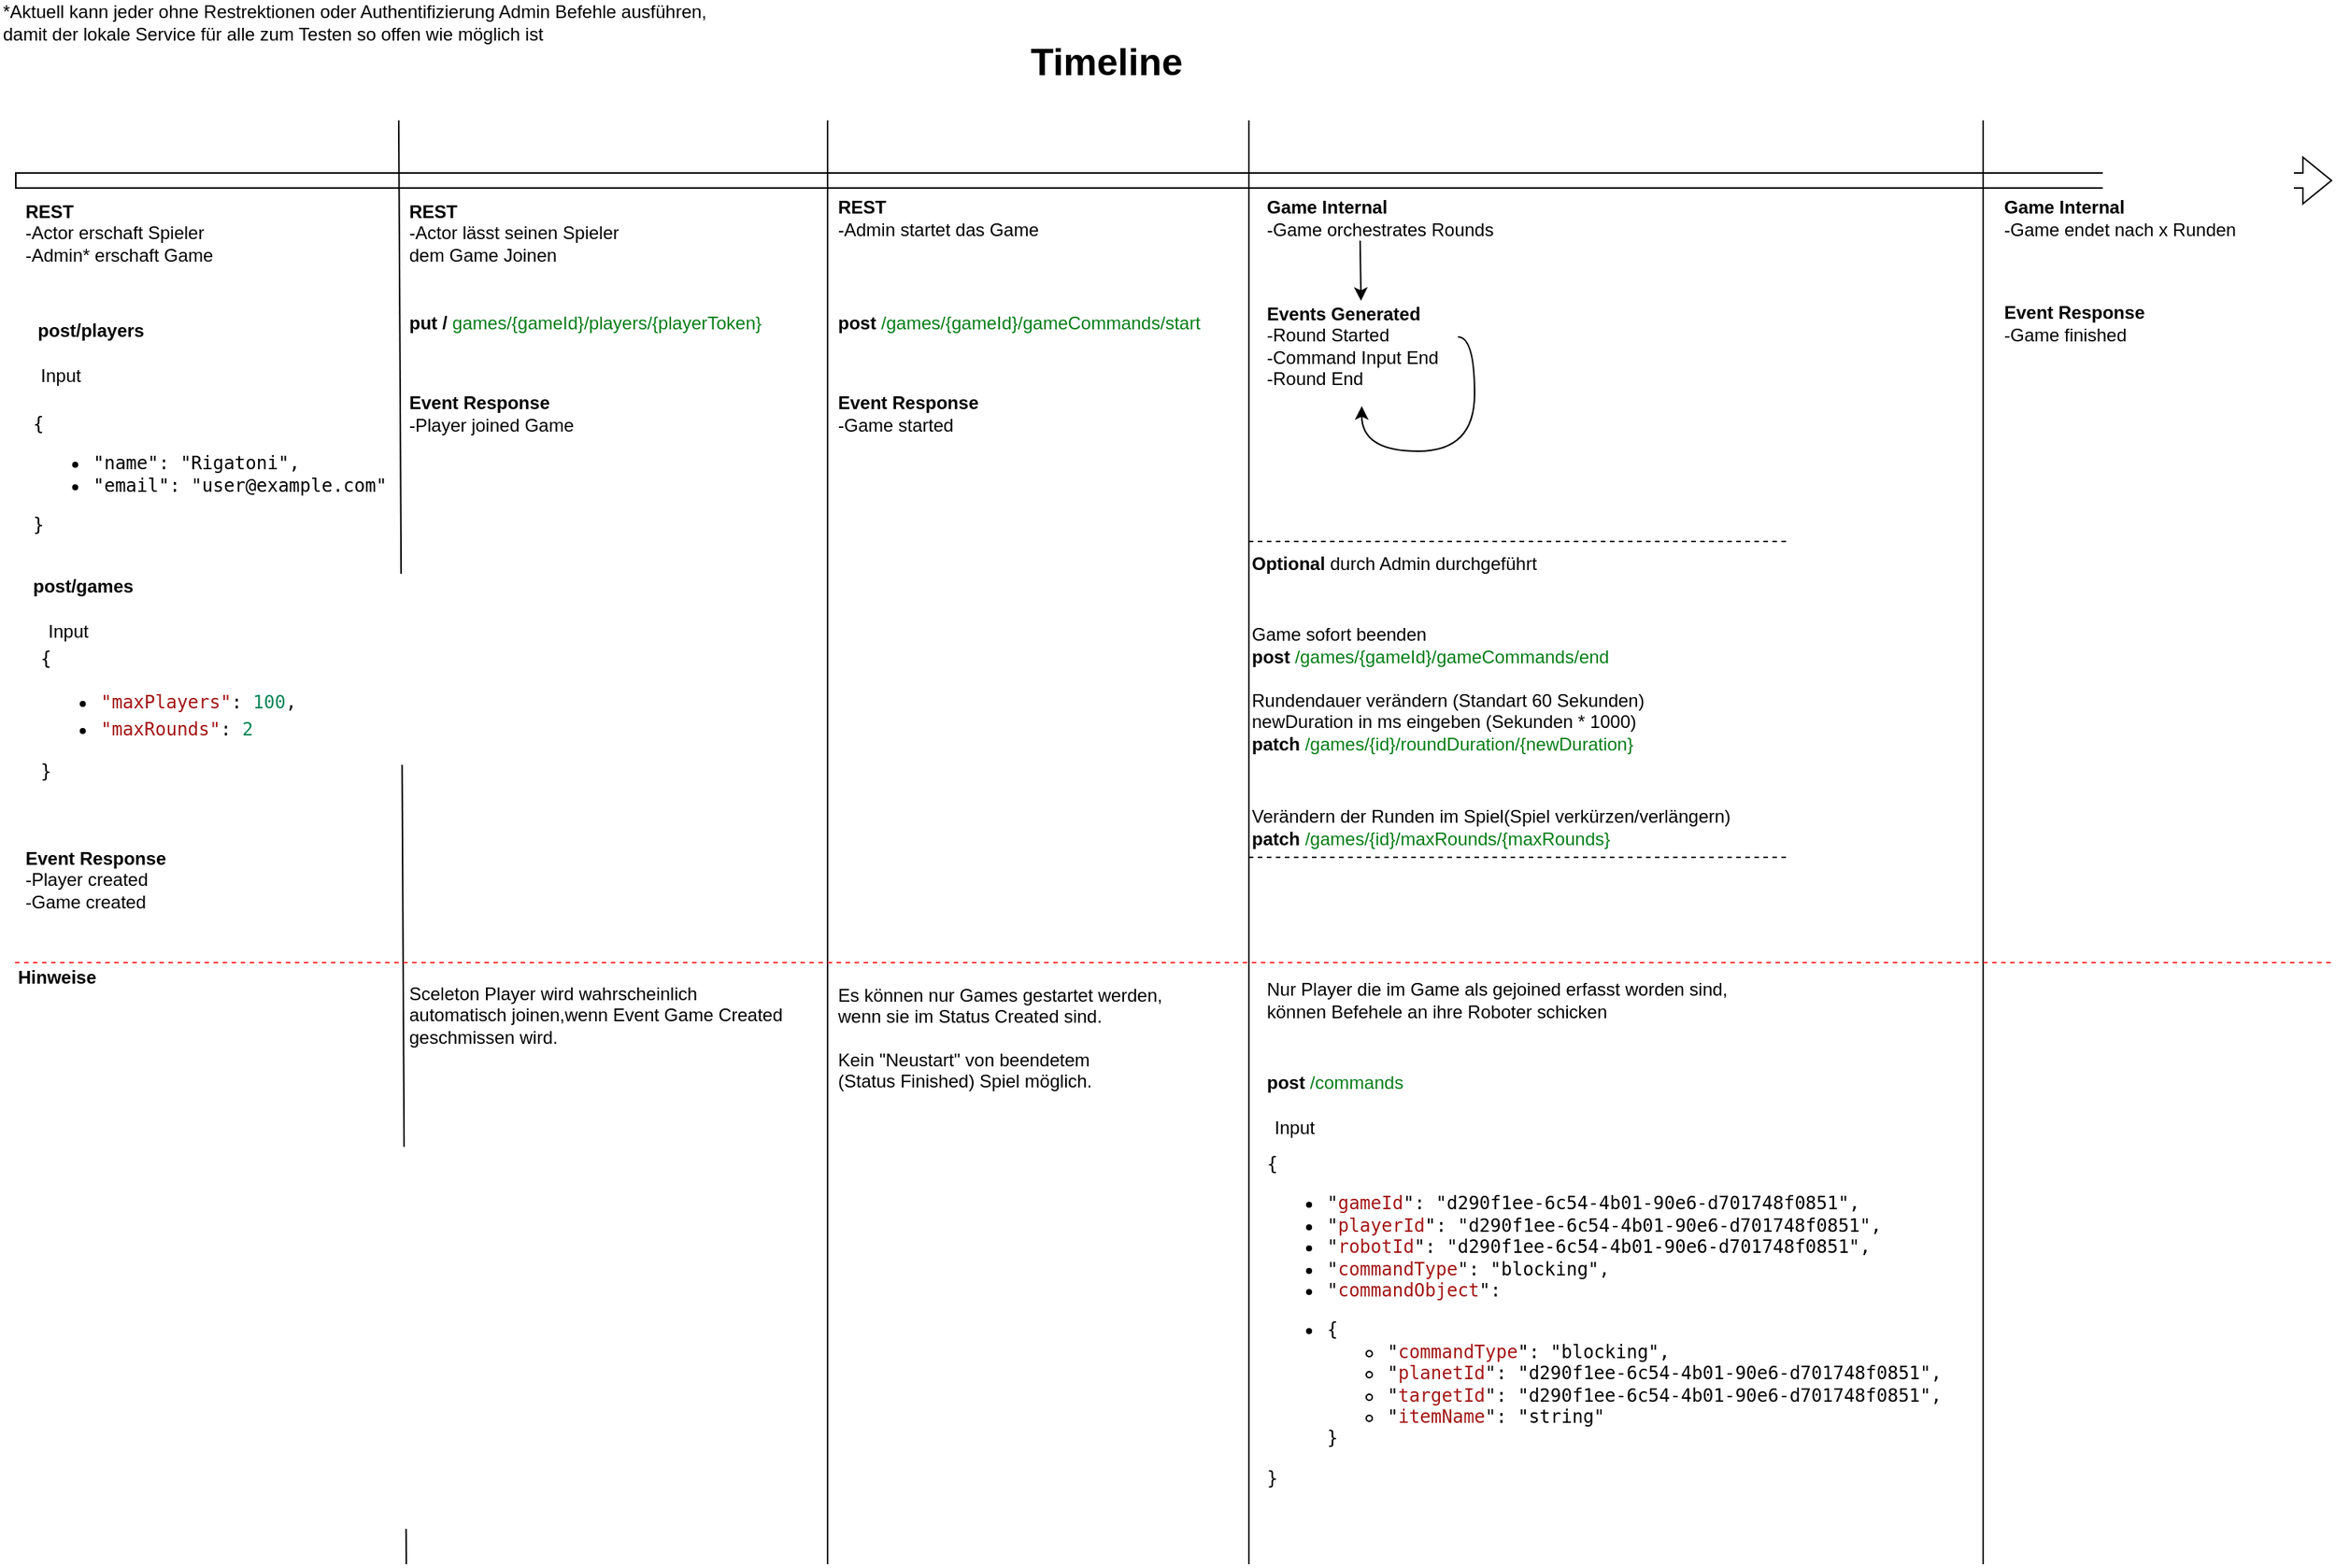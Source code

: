 <mxfile version="16.1.2" type="google"><diagram id="4p11A_8rUTUxv9B3IXWB" name="Page-1"><mxGraphModel dx="3729" dy="1298" grid="1" gridSize="10" guides="1" tooltips="1" connect="1" arrows="1" fold="1" page="1" pageScale="1" pageWidth="1169" pageHeight="827" math="0" shadow="0"><root><mxCell id="0"/><mxCell id="1" parent="0"/><mxCell id="LeHC_U94CEITE90vSOkf-2" value="" style="shape=flexArrow;endArrow=classic;html=1;rounded=0;" edge="1" parent="1"><mxGeometry width="50" height="50" relative="1" as="geometry"><mxPoint x="-140" y="120" as="sourcePoint"/><mxPoint x="1400" y="120" as="targetPoint"/></mxGeometry></mxCell><mxCell id="LeHC_U94CEITE90vSOkf-3" value="Timeline" style="text;html=1;align=center;verticalAlign=middle;resizable=0;points=[];autosize=1;strokeColor=none;fillColor=none;fontSize=25;fontStyle=1" vertex="1" parent="1"><mxGeometry x="525" y="20" width="120" height="40" as="geometry"/></mxCell><mxCell id="LeHC_U94CEITE90vSOkf-4" value="" style="endArrow=none;html=1;rounded=0;" edge="1" parent="1"><mxGeometry width="50" height="50" relative="1" as="geometry"><mxPoint x="120" y="1040" as="sourcePoint"/><mxPoint x="115" y="80" as="targetPoint"/></mxGeometry></mxCell><mxCell id="LeHC_U94CEITE90vSOkf-6" value="&lt;div align=&quot;left&quot;&gt;&lt;b&gt;REST&lt;br&gt;&lt;/b&gt;&lt;/div&gt;&lt;div align=&quot;left&quot;&gt;-Actor erschaft Spieler&lt;/div&gt;&lt;div align=&quot;left&quot;&gt;-Admin* erschaft Game&lt;br&gt;&lt;/div&gt;" style="text;html=1;align=left;verticalAlign=middle;resizable=0;points=[];autosize=1;strokeColor=none;fillColor=none;" vertex="1" parent="1"><mxGeometry x="-135" y="130" width="140" height="50" as="geometry"/></mxCell><mxCell id="LeHC_U94CEITE90vSOkf-7" value="&lt;div align=&quot;left&quot;&gt;*Aktuell kann jeder ohne Restrektionen oder Authentifizierung Admin Befehle ausführen,&lt;/div&gt;&lt;div align=&quot;left&quot;&gt; damit der lokale Service für alle zum Testen so offen wie möglich ist &lt;br&gt;&lt;/div&gt;" style="text;html=1;align=left;verticalAlign=middle;resizable=0;points=[];autosize=1;strokeColor=none;fillColor=none;" vertex="1" parent="1"><mxGeometry x="-150" width="510" height="30" as="geometry"/></mxCell><mxCell id="LeHC_U94CEITE90vSOkf-8" value="" style="endArrow=none;html=1;rounded=0;" edge="1" parent="1"><mxGeometry width="50" height="50" relative="1" as="geometry"><mxPoint x="400" y="1040" as="sourcePoint"/><mxPoint x="400" y="80" as="targetPoint"/></mxGeometry></mxCell><mxCell id="LeHC_U94CEITE90vSOkf-10" value="&lt;div align=&quot;left&quot;&gt;&lt;b&gt;REST&lt;/b&gt;&lt;/div&gt;&lt;div align=&quot;left&quot;&gt;-Actor lässt seinen Spieler&lt;/div&gt;&lt;div align=&quot;left&quot;&gt; dem Game Joinen &lt;br&gt;&lt;/div&gt;" style="text;html=1;align=left;verticalAlign=middle;resizable=0;points=[];autosize=1;strokeColor=none;fillColor=none;" vertex="1" parent="1"><mxGeometry x="120" y="130" width="160" height="50" as="geometry"/></mxCell><mxCell id="LeHC_U94CEITE90vSOkf-11" value="&lt;div align=&quot;left&quot;&gt;&lt;b&gt;Event Response&lt;br&gt;&lt;/b&gt;&lt;/div&gt;&lt;div align=&quot;left&quot;&gt;-Player joined Game&lt;br&gt;&lt;/div&gt;" style="text;html=1;align=left;verticalAlign=middle;resizable=0;points=[];autosize=1;strokeColor=none;fillColor=none;" vertex="1" parent="1"><mxGeometry x="120" y="260" width="130" height="30" as="geometry"/></mxCell><mxCell id="LeHC_U94CEITE90vSOkf-13" value="&lt;div align=&quot;left&quot;&gt;&lt;b&gt;Event Response&lt;br&gt;&lt;/b&gt;&lt;/div&gt;&lt;div align=&quot;left&quot;&gt;-Player created&lt;/div&gt;&lt;div align=&quot;left&quot;&gt;-Game created&lt;br&gt;&lt;/div&gt;" style="text;html=1;align=left;verticalAlign=middle;resizable=0;points=[];autosize=1;strokeColor=none;fillColor=none;" vertex="1" parent="1"><mxGeometry x="-135" y="560" width="120" height="50" as="geometry"/></mxCell><mxCell id="LeHC_U94CEITE90vSOkf-14" value="" style="endArrow=none;html=1;rounded=0;" edge="1" parent="1"><mxGeometry width="50" height="50" relative="1" as="geometry"><mxPoint x="680" y="1040" as="sourcePoint"/><mxPoint x="680" y="80" as="targetPoint"/></mxGeometry></mxCell><mxCell id="LeHC_U94CEITE90vSOkf-15" value="&lt;div&gt;&lt;b&gt;REST&lt;/b&gt;&lt;/div&gt;&lt;div align=&quot;left&quot;&gt;-Admin startet das Game&lt;br&gt;&lt;/div&gt;" style="text;html=1;align=left;verticalAlign=middle;resizable=0;points=[];autosize=1;strokeColor=none;fillColor=none;" vertex="1" parent="1"><mxGeometry x="405" y="130" width="150" height="30" as="geometry"/></mxCell><mxCell id="LeHC_U94CEITE90vSOkf-16" value="&lt;div align=&quot;left&quot;&gt;&lt;b&gt;Event Response&lt;br&gt;&lt;/b&gt;&lt;/div&gt;&lt;div align=&quot;left&quot;&gt;-Game started&lt;br&gt;&lt;/div&gt;" style="text;html=1;align=left;verticalAlign=middle;resizable=0;points=[];autosize=1;strokeColor=none;fillColor=none;" vertex="1" parent="1"><mxGeometry x="405" y="260" width="120" height="30" as="geometry"/></mxCell><mxCell id="LeHC_U94CEITE90vSOkf-17" value="" style="endArrow=none;html=1;rounded=0;" edge="1" parent="1"><mxGeometry width="50" height="50" relative="1" as="geometry"><mxPoint x="1168" y="1040" as="sourcePoint"/><mxPoint x="1168" y="80" as="targetPoint"/></mxGeometry></mxCell><mxCell id="LeHC_U94CEITE90vSOkf-19" value="&lt;div align=&quot;left&quot;&gt;&lt;b&gt;Game Internal&lt;/b&gt;&lt;/div&gt;&lt;div align=&quot;left&quot;&gt;-Game orchestrates Rounds&lt;br&gt;&lt;/div&gt;" style="text;html=1;align=left;verticalAlign=middle;resizable=0;points=[];autosize=1;strokeColor=none;fillColor=none;" vertex="1" parent="1"><mxGeometry x="690" y="130" width="170" height="30" as="geometry"/></mxCell><mxCell id="LeHC_U94CEITE90vSOkf-20" value="&lt;div align=&quot;left&quot;&gt;&lt;b&gt;Events Generated&lt;br&gt;&lt;/b&gt;&lt;/div&gt;&lt;div align=&quot;left&quot;&gt;-Round Started&lt;/div&gt;&lt;div align=&quot;left&quot;&gt;-Command Input End&lt;/div&gt;&lt;div align=&quot;left&quot;&gt;-Round End&lt;br&gt;&lt;/div&gt;" style="text;html=1;align=left;verticalAlign=middle;resizable=0;points=[];autosize=1;strokeColor=none;fillColor=none;" vertex="1" parent="1"><mxGeometry x="690" y="200" width="130" height="60" as="geometry"/></mxCell><mxCell id="LeHC_U94CEITE90vSOkf-21" value="" style="endArrow=classic;html=1;rounded=0;exitX=0.376;exitY=1;exitDx=0;exitDy=0;exitPerimeter=0;" edge="1" parent="1" source="LeHC_U94CEITE90vSOkf-19" target="LeHC_U94CEITE90vSOkf-20"><mxGeometry width="50" height="50" relative="1" as="geometry"><mxPoint x="480" y="460" as="sourcePoint"/><mxPoint x="530" y="410" as="targetPoint"/></mxGeometry></mxCell><mxCell id="LeHC_U94CEITE90vSOkf-22" value="" style="endArrow=classic;html=1;rounded=0;exitX=0.992;exitY=0.4;exitDx=0;exitDy=0;exitPerimeter=0;edgeStyle=orthogonalEdgeStyle;curved=1;" edge="1" parent="1" source="LeHC_U94CEITE90vSOkf-20"><mxGeometry width="50" height="50" relative="1" as="geometry"><mxPoint x="910" y="430" as="sourcePoint"/><mxPoint x="755" y="270" as="targetPoint"/><Array as="points"><mxPoint x="830" y="224"/><mxPoint x="830" y="300"/><mxPoint x="755" y="300"/></Array></mxGeometry></mxCell><mxCell id="LeHC_U94CEITE90vSOkf-23" value="&lt;div align=&quot;left&quot;&gt;&lt;b&gt;Game Internal&lt;/b&gt;&lt;/div&gt;&lt;div align=&quot;left&quot;&gt;-Game endet nach x Runden&lt;br&gt;&lt;/div&gt;" style="text;html=1;align=left;verticalAlign=middle;resizable=0;points=[];autosize=1;strokeColor=none;fillColor=none;" vertex="1" parent="1"><mxGeometry x="1180" y="130" width="180" height="30" as="geometry"/></mxCell><mxCell id="LeHC_U94CEITE90vSOkf-24" value="&lt;div align=&quot;left&quot;&gt;&lt;b&gt;Event Response&lt;br&gt;&lt;/b&gt;&lt;/div&gt;&lt;div align=&quot;left&quot;&gt;-Game finished&lt;br&gt;&lt;/div&gt;" style="text;html=1;align=left;verticalAlign=middle;resizable=0;points=[];autosize=1;strokeColor=none;fillColor=none;" vertex="1" parent="1"><mxGeometry x="1180" y="200" width="120" height="30" as="geometry"/></mxCell><mxCell id="LeHC_U94CEITE90vSOkf-26" value="post/players" style="text;html=1;align=center;verticalAlign=middle;resizable=0;points=[];autosize=1;strokeColor=none;fillColor=none;fontStyle=1" vertex="1" parent="1"><mxGeometry x="-135" y="210" width="90" height="20" as="geometry"/></mxCell><mxCell id="LeHC_U94CEITE90vSOkf-27" value="Input" style="text;html=1;align=center;verticalAlign=middle;resizable=0;points=[];autosize=1;strokeColor=none;fillColor=none;" vertex="1" parent="1"><mxGeometry x="-130" y="240" width="40" height="20" as="geometry"/></mxCell><mxCell id="LeHC_U94CEITE90vSOkf-28" value="&lt;div align=&quot;left&quot;&gt;&lt;code&gt;{&lt;br&gt;&lt;ul class=&quot;obj collapsible&quot;&gt;&lt;li&gt;&lt;div class=&quot;hoverable &quot;&gt;&lt;span class=&quot;property token string&quot;&gt;&quot;name&quot;&lt;/span&gt;: &lt;span class=&quot;token string&quot;&gt;&quot;Rigatoni&quot;&lt;/span&gt;&lt;span class=&quot;token punctuation&quot;&gt;,&lt;/span&gt;&lt;/div&gt;&lt;/li&gt;&lt;li&gt;&lt;div class=&quot;hoverable &quot;&gt;&lt;span class=&quot;property token string&quot;&gt;&quot;email&quot;&lt;/span&gt;: &lt;span class=&quot;token string&quot;&gt;&quot;user@example.com&quot;&lt;/span&gt;&lt;/div&gt;&lt;/li&gt;&lt;/ul&gt;&lt;span class=&quot;token punctuation&quot;&gt;}&lt;/span&gt;&lt;/code&gt;&lt;/div&gt;" style="text;html=1;align=left;verticalAlign=middle;resizable=0;points=[];autosize=1;strokeColor=none;fillColor=none;" vertex="1" parent="1"><mxGeometry x="-130" y="270" width="250" height="90" as="geometry"/></mxCell><mxCell id="LeHC_U94CEITE90vSOkf-30" value="&lt;div align=&quot;left&quot;&gt;post/games&lt;/div&gt;" style="text;html=1;align=left;verticalAlign=middle;resizable=0;points=[];autosize=1;strokeColor=none;fillColor=none;fontStyle=1" vertex="1" parent="1"><mxGeometry x="-130" y="380" width="90" height="20" as="geometry"/></mxCell><mxCell id="LeHC_U94CEITE90vSOkf-31" value="Input" style="text;html=1;align=center;verticalAlign=middle;resizable=0;points=[];autosize=1;strokeColor=none;fillColor=none;" vertex="1" parent="1"><mxGeometry x="-125" y="410" width="40" height="20" as="geometry"/></mxCell><mxCell id="LeHC_U94CEITE90vSOkf-32" value="&lt;div align=&quot;left&quot;&gt;&lt;span style=&quot;background-color: transparent&quot;&gt;&lt;code&gt;{&lt;br&gt;&lt;ul class=&quot;obj collapsible&quot;&gt;&lt;li&gt;&lt;div style=&quot;color: rgb(0 , 0 , 0) ; font-weight: normal ; font-size: 12px ; line-height: 18px&quot;&gt;&lt;div&gt;&lt;span style=&quot;color: #000000&quot;&gt;&lt;/span&gt;&lt;span style=&quot;color: #a31515&quot;&gt;&quot;maxPlayers&quot;&lt;/span&gt;&lt;span style=&quot;color: #000000&quot;&gt;:&amp;nbsp;&lt;/span&gt;&lt;span style=&quot;color: #098658&quot;&gt;100&lt;/span&gt;&lt;span style=&quot;color: #000000&quot;&gt;,&lt;/span&gt;&lt;/div&gt;&lt;/div&gt;&lt;/li&gt;&lt;li&gt;&lt;div style=&quot;color: rgb(0 , 0 , 0) ; font-weight: normal ; font-size: 12px ; line-height: 18px&quot;&gt;&lt;div&gt;&lt;span style=&quot;color: #a31515&quot;&gt;&quot;maxRounds&quot;&lt;/span&gt;&lt;span style=&quot;color: #000000&quot;&gt;:&amp;nbsp;&lt;/span&gt;&lt;span style=&quot;color: #098658&quot;&gt;2&lt;/span&gt;&lt;/div&gt;&lt;/div&gt;&lt;/li&gt;&lt;/ul&gt;&lt;span class=&quot;token punctuation&quot;&gt;}&lt;/span&gt;&lt;/code&gt;&lt;/span&gt;&lt;/div&gt;" style="text;html=1;align=left;verticalAlign=middle;resizable=0;points=[];autosize=1;strokeColor=none;fillColor=none;" vertex="1" parent="1"><mxGeometry x="-125" y="425" width="180" height="100" as="geometry"/></mxCell><mxCell id="LeHC_U94CEITE90vSOkf-33" value="&lt;b&gt;put / &lt;/b&gt;&lt;span style=&quot;color: #067d17&quot;&gt;games/{gameId}/players/{playerToken}&lt;/span&gt;" style="text;html=1;align=left;verticalAlign=middle;resizable=0;points=[];autosize=1;strokeColor=none;fillColor=none;" vertex="1" parent="1"><mxGeometry x="120" y="205" width="260" height="20" as="geometry"/></mxCell><mxCell id="LeHC_U94CEITE90vSOkf-34" value="&lt;b&gt;post &lt;/b&gt;&lt;span style=&quot;color: #067d17&quot;&gt;/games/{gameId}/gameCommands/start&lt;/span&gt;" style="text;html=1;align=left;verticalAlign=middle;resizable=0;points=[];autosize=1;strokeColor=none;fillColor=none;" vertex="1" parent="1"><mxGeometry x="405" y="205" width="270" height="20" as="geometry"/></mxCell><mxCell id="LeHC_U94CEITE90vSOkf-35" value="" style="endArrow=none;dashed=1;html=1;rounded=0;curved=1;" edge="1" parent="1"><mxGeometry width="50" height="50" relative="1" as="geometry"><mxPoint x="680" y="360" as="sourcePoint"/><mxPoint x="1040" y="360" as="targetPoint"/></mxGeometry></mxCell><mxCell id="LeHC_U94CEITE90vSOkf-36" value="" style="endArrow=none;dashed=1;html=1;rounded=0;curved=1;" edge="1" parent="1"><mxGeometry width="50" height="50" relative="1" as="geometry"><mxPoint x="680" y="570" as="sourcePoint"/><mxPoint x="1040" y="570" as="targetPoint"/></mxGeometry></mxCell><mxCell id="LeHC_U94CEITE90vSOkf-37" value="&lt;div&gt;&lt;b&gt;Optional&lt;/b&gt; durch Admin durchgeführt&lt;br&gt;&lt;/div&gt;" style="text;html=1;align=left;verticalAlign=middle;resizable=0;points=[];autosize=1;strokeColor=none;fillColor=none;fontStyle=0" vertex="1" parent="1"><mxGeometry x="680" y="365" width="220" height="20" as="geometry"/></mxCell><mxCell id="LeHC_U94CEITE90vSOkf-38" value="&lt;div&gt;Verändern der Runden im Spiel(Spiel verkürzen/verlängern)&lt;b&gt;&lt;br&gt;&lt;/b&gt;&lt;/div&gt;&lt;div&gt;&lt;b&gt;patch &lt;/b&gt;&lt;span style=&quot;color: #067d17&quot;&gt;/games/{id}/maxRounds/{maxRounds}&lt;/span&gt;&lt;span style=&quot;color: #067d17&quot;&gt;&lt;/span&gt;&lt;/div&gt;" style="text;html=1;align=left;verticalAlign=middle;resizable=0;points=[];autosize=1;strokeColor=none;fillColor=none;" vertex="1" parent="1"><mxGeometry x="680" y="535" width="350" height="30" as="geometry"/></mxCell><mxCell id="LeHC_U94CEITE90vSOkf-39" value="&lt;div&gt;Rundendauer verändern (Standart 60 Sekunden)&lt;/div&gt;&lt;div&gt;newDuration in ms eingeben (Sekunden * 1000)&lt;br&gt;&lt;/div&gt;&lt;div&gt;&lt;b&gt;patch &lt;/b&gt;&lt;span style=&quot;color: #067d17&quot;&gt;/games/{id}/roundDuration/{newDuration}&lt;/span&gt;&lt;/div&gt;" style="text;html=1;align=left;verticalAlign=middle;resizable=0;points=[];autosize=1;strokeColor=none;fillColor=none;" vertex="1" parent="1"><mxGeometry x="680" y="455" width="290" height="50" as="geometry"/></mxCell><mxCell id="LeHC_U94CEITE90vSOkf-40" value="&lt;div&gt;Game sofort beenden&lt;b&gt;&lt;br&gt;&lt;/b&gt;&lt;/div&gt;&lt;div&gt;&lt;b&gt;post &lt;/b&gt;&lt;span style=&quot;color: #067d17&quot;&gt;/games/{gameId}/gameCommands/end&lt;/span&gt;&lt;/div&gt;" style="text;html=1;align=left;verticalAlign=middle;resizable=0;points=[];autosize=1;strokeColor=none;fillColor=none;" vertex="1" parent="1"><mxGeometry x="680" y="413.5" width="260" height="30" as="geometry"/></mxCell><mxCell id="LeHC_U94CEITE90vSOkf-41" value="" style="endArrow=none;dashed=1;html=1;rounded=0;curved=1;fontColor=#FF3333;strokeColor=#FF3333;" edge="1" parent="1"><mxGeometry width="50" height="50" relative="1" as="geometry"><mxPoint x="-140" y="640" as="sourcePoint"/><mxPoint x="1400" y="640" as="targetPoint"/></mxGeometry></mxCell><mxCell id="LeHC_U94CEITE90vSOkf-42" value="&lt;div align=&quot;left&quot;&gt;&lt;b&gt;Hinweise&lt;/b&gt;&lt;/div&gt;" style="text;html=1;align=left;verticalAlign=middle;resizable=0;points=[];autosize=1;strokeColor=none;fillColor=none;fontColor=#000000;" vertex="1" parent="1"><mxGeometry x="-140" y="640" width="70" height="20" as="geometry"/></mxCell><mxCell id="LeHC_U94CEITE90vSOkf-43" value="&lt;div align=&quot;left&quot;&gt;Es können nur Games gestartet werden,&lt;/div&gt;&lt;div align=&quot;left&quot;&gt; wenn sie im Status Created sind.&lt;/div&gt;&lt;div align=&quot;left&quot;&gt;&lt;br&gt;&lt;/div&gt;&lt;div align=&quot;left&quot;&gt;Kein &quot;Neustart&quot; von beendetem&lt;/div&gt;&lt;div align=&quot;left&quot;&gt; (Status Finished) Spiel möglich.&lt;br&gt;&lt;/div&gt;" style="text;html=1;align=left;verticalAlign=middle;resizable=0;points=[];autosize=1;strokeColor=none;fillColor=none;fontColor=#000000;" vertex="1" parent="1"><mxGeometry x="405" y="650" width="240" height="80" as="geometry"/></mxCell><mxCell id="LeHC_U94CEITE90vSOkf-44" value="&lt;div align=&quot;left&quot;&gt;Sceleton Player wird wahrscheinlich&lt;/div&gt;&lt;div align=&quot;left&quot;&gt; automatisch joinen,wenn Event Game Created&lt;/div&gt;&lt;div align=&quot;left&quot;&gt; geschmissen wird.&lt;br&gt;&lt;/div&gt;" style="text;html=1;align=left;verticalAlign=middle;resizable=0;points=[];autosize=1;strokeColor=none;fillColor=none;fontColor=#000000;" vertex="1" parent="1"><mxGeometry x="120" y="650" width="280" height="50" as="geometry"/></mxCell><mxCell id="LeHC_U94CEITE90vSOkf-45" value="&lt;div&gt;Nur Player die im Game als gejoined erfasst worden sind,&lt;/div&gt;&lt;div&gt; können Befehele an ihre Roboter schicken&lt;/div&gt;" style="text;html=1;align=left;verticalAlign=middle;resizable=0;points=[];autosize=1;strokeColor=none;fillColor=none;fontColor=#000000;" vertex="1" parent="1"><mxGeometry x="690" y="650" width="330" height="30" as="geometry"/></mxCell><mxCell id="LeHC_U94CEITE90vSOkf-46" value="&lt;b&gt;post &lt;/b&gt;&lt;span style=&quot;color: #067d17&quot;&gt;/commands&lt;/span&gt;" style="text;html=1;align=left;verticalAlign=middle;resizable=0;points=[];autosize=1;strokeColor=none;fillColor=none;" vertex="1" parent="1"><mxGeometry x="690" y="710" width="110" height="20" as="geometry"/></mxCell><mxCell id="LeHC_U94CEITE90vSOkf-47" value="Input" style="text;html=1;align=center;verticalAlign=middle;resizable=0;points=[];autosize=1;strokeColor=none;fillColor=none;" vertex="1" parent="1"><mxGeometry x="690" y="740" width="40" height="20" as="geometry"/></mxCell><mxCell id="LeHC_U94CEITE90vSOkf-51" value="&lt;code&gt;&lt;span class=&quot;token punctuation&quot;&gt;{&lt;/span&gt;&lt;ul class=&quot;obj collapsible&quot;&gt;&lt;li&gt;&lt;div class=&quot;hoverable &quot;&gt;&lt;span class=&quot;property token string&quot;&gt;&quot;&lt;font color=&quot;#A31515&quot;&gt;gameId&lt;/font&gt;&quot;&lt;/span&gt;: &lt;span class=&quot;token string&quot;&gt;&quot;d290f1ee-6c54-4b01-90e6-d701748f0851&quot;&lt;/span&gt;&lt;span class=&quot;token punctuation&quot;&gt;,&lt;/span&gt;&lt;/div&gt;&lt;/li&gt;&lt;li&gt;&lt;div class=&quot;hoverable &quot;&gt;&lt;span class=&quot;property token string&quot;&gt;&quot;&lt;font color=&quot;#A31515&quot;&gt;playerId&lt;/font&gt;&quot;&lt;/span&gt;: &lt;span class=&quot;token string&quot;&gt;&quot;d290f1ee-6c54-4b01-90e6-d701748f0851&quot;&lt;/span&gt;&lt;span class=&quot;token punctuation&quot;&gt;,&lt;/span&gt;&lt;/div&gt;&lt;/li&gt;&lt;li&gt;&lt;div class=&quot;hoverable &quot;&gt;&lt;span class=&quot;property token string&quot;&gt;&quot;&lt;font color=&quot;#A31515&quot;&gt;robotId&lt;/font&gt;&quot;&lt;/span&gt;: &lt;span class=&quot;token string&quot;&gt;&quot;d290f1ee-6c54-4b01-90e6-d701748f0851&quot;&lt;/span&gt;&lt;span class=&quot;token punctuation&quot;&gt;,&lt;/span&gt;&lt;/div&gt;&lt;/li&gt;&lt;li&gt;&lt;div class=&quot;hoverable &quot;&gt;&lt;span class=&quot;property token string&quot;&gt;&quot;&lt;font color=&quot;#A31515&quot;&gt;commandType&lt;/font&gt;&quot;&lt;/span&gt;: &lt;span class=&quot;token string&quot;&gt;&quot;blocking&quot;&lt;/span&gt;&lt;span class=&quot;token punctuation&quot;&gt;,&lt;/span&gt;&lt;/div&gt;&lt;/li&gt;&lt;li&gt;&lt;div class=&quot;hoverable &quot;&gt;&lt;span class=&quot;property token string&quot;&gt;&quot;&lt;font color=&quot;#A31515&quot;&gt;commandObject&lt;/font&gt;&quot;&lt;/span&gt;: &lt;/div&gt;&lt;/li&gt;&lt;/ul&gt;&lt;/code&gt;&lt;code&gt;&lt;ul class=&quot;obj collapsible&quot;&gt;&lt;li&gt;&lt;div class=&quot;hoverable &quot;&gt;&lt;span class=&quot;token punctuation&quot;&gt;{&lt;/span&gt;&lt;ul class=&quot;obj collapsible&quot;&gt;&lt;li&gt;&lt;div class=&quot;hoverable collapsed&quot;&gt;&lt;span class=&quot;property token string&quot;&gt;&quot;&lt;font color=&quot;#A31515&quot;&gt;commandType&lt;/font&gt;&quot;&lt;/span&gt;: &lt;span class=&quot;token string&quot;&gt;&quot;blocking&quot;&lt;/span&gt;&lt;span class=&quot;token punctuation&quot;&gt;,&lt;/span&gt;&lt;/div&gt;&lt;/li&gt;&lt;li&gt;&lt;div class=&quot;hoverable collapsed&quot;&gt;&lt;span class=&quot;property token string&quot;&gt;&quot;&lt;font color=&quot;#A31515&quot;&gt;planetId&lt;/font&gt;&quot;&lt;/span&gt;: &lt;span class=&quot;token string&quot;&gt;&quot;d290f1ee-6c54-4b01-90e6-d701748f0851&quot;&lt;/span&gt;&lt;span class=&quot;token punctuation&quot;&gt;,&lt;/span&gt;&lt;/div&gt;&lt;/li&gt;&lt;li&gt;&lt;div class=&quot;hoverable collapsed&quot;&gt;&lt;span class=&quot;property token string&quot;&gt;&quot;&lt;font color=&quot;#A31515&quot;&gt;targetId&lt;/font&gt;&quot;&lt;/span&gt;: &lt;span class=&quot;token string&quot;&gt;&quot;d290f1ee-6c54-4b01-90e6-d701748f0851&quot;&lt;/span&gt;&lt;span class=&quot;token punctuation&quot;&gt;,&lt;/span&gt;&lt;/div&gt;&lt;/li&gt;&lt;li&gt;&lt;div class=&quot;hoverable collapsed&quot;&gt;&lt;span class=&quot;property token string&quot;&gt;&quot;&lt;font color=&quot;#A31515&quot;&gt;itemName&lt;/font&gt;&quot;&lt;/span&gt;: &lt;span class=&quot;token string&quot;&gt;&quot;string&quot;&lt;/span&gt;&lt;/div&gt;&lt;/li&gt;&lt;/ul&gt;&lt;span class=&quot;token punctuation&quot;&gt;}&lt;/span&gt;&lt;/div&gt;&lt;/li&gt;&lt;/ul&gt;&lt;span class=&quot;token punctuation&quot;&gt;}&lt;/span&gt;&lt;/code&gt;" style="text;whiteSpace=wrap;html=1;fontColor=#000000;" vertex="1" parent="1"><mxGeometry x="690" y="760" width="470" height="240" as="geometry"/></mxCell></root></mxGraphModel></diagram></mxfile>